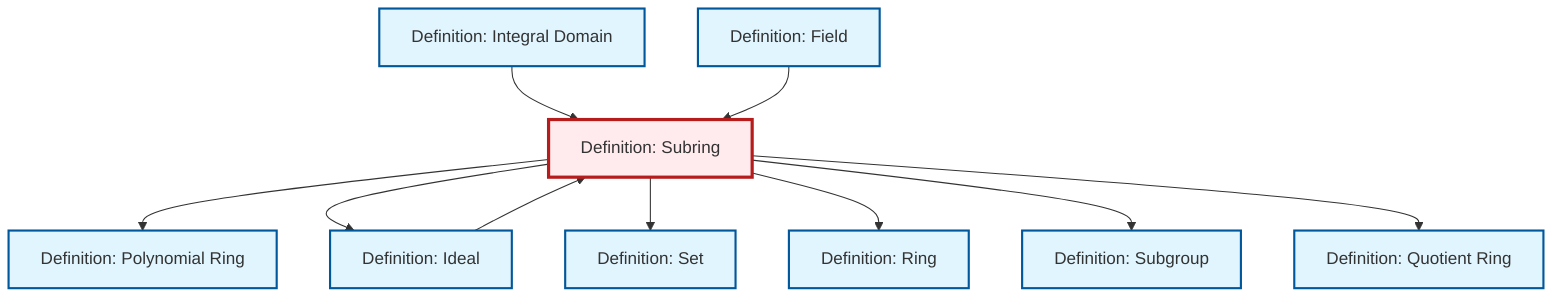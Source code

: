 graph TD
    classDef definition fill:#e1f5fe,stroke:#01579b,stroke-width:2px
    classDef theorem fill:#f3e5f5,stroke:#4a148c,stroke-width:2px
    classDef axiom fill:#fff3e0,stroke:#e65100,stroke-width:2px
    classDef example fill:#e8f5e9,stroke:#1b5e20,stroke-width:2px
    classDef current fill:#ffebee,stroke:#b71c1c,stroke-width:3px
    def-integral-domain["Definition: Integral Domain"]:::definition
    def-quotient-ring["Definition: Quotient Ring"]:::definition
    def-ideal["Definition: Ideal"]:::definition
    def-ring["Definition: Ring"]:::definition
    def-subgroup["Definition: Subgroup"]:::definition
    def-subring["Definition: Subring"]:::definition
    def-polynomial-ring["Definition: Polynomial Ring"]:::definition
    def-set["Definition: Set"]:::definition
    def-field["Definition: Field"]:::definition
    def-subring --> def-polynomial-ring
    def-integral-domain --> def-subring
    def-subring --> def-ideal
    def-subring --> def-set
    def-ideal --> def-subring
    def-subring --> def-ring
    def-subring --> def-subgroup
    def-subring --> def-quotient-ring
    def-field --> def-subring
    class def-subring current